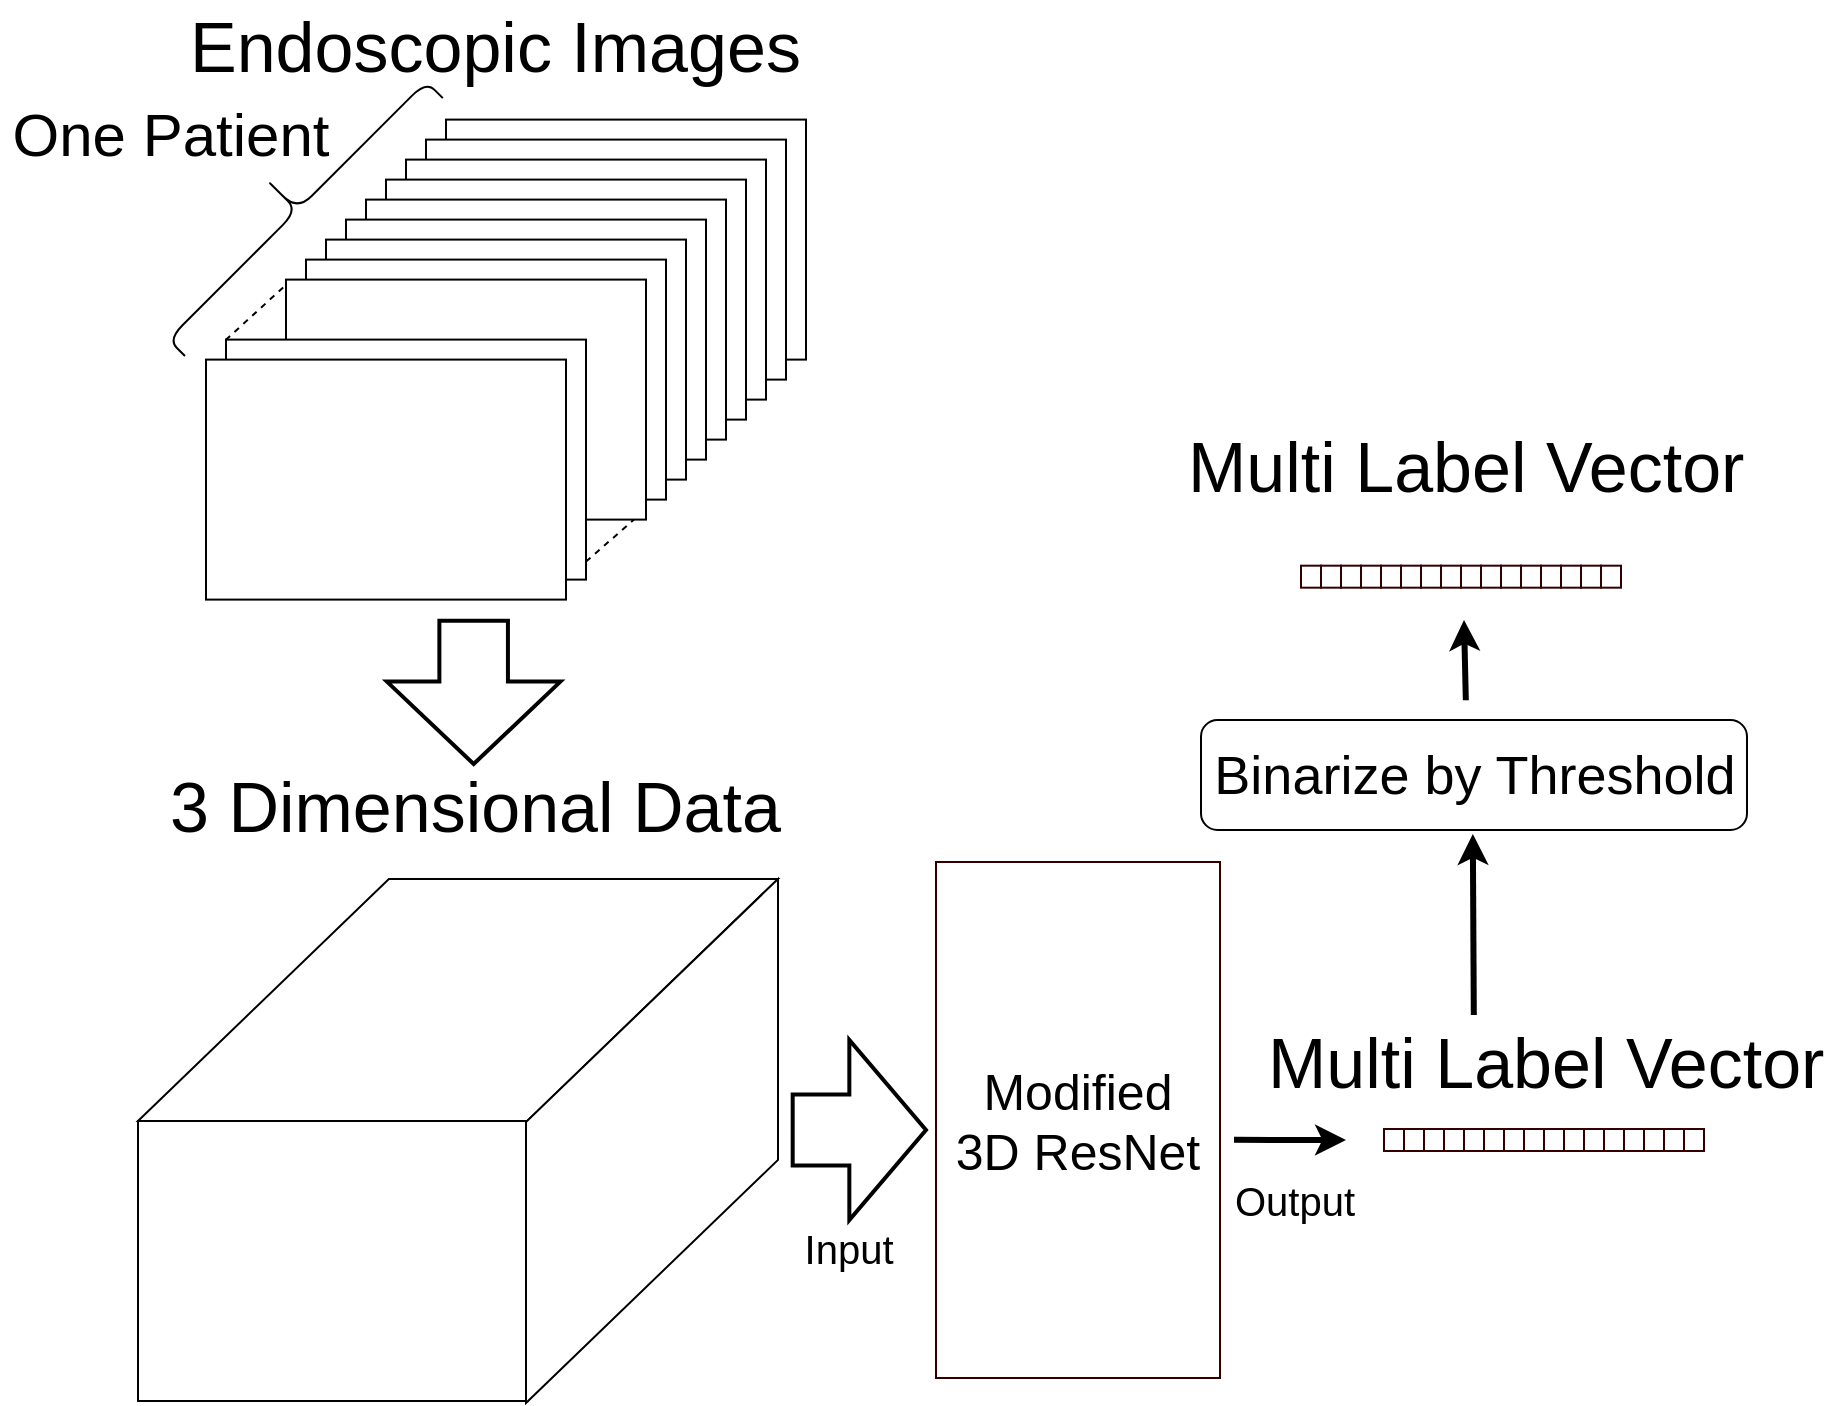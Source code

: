 <mxfile version="12.5.5" type="device"><diagram id="z2CQPgokboSDMh4d6PFP" name="Page-1"><mxGraphModel dx="1167" dy="1750" grid="1" gridSize="10" guides="1" tooltips="1" connect="1" arrows="1" fold="1" page="1" pageScale="1" pageWidth="827" pageHeight="1169" math="0" shadow="0"><root><mxCell id="0"/><mxCell id="1" parent="0"/><mxCell id="XhvfSutfM1ENtSiAhlLO-17" value="&lt;font style=&quot;font-size: 35px&quot;&gt;Endoscopic Images&lt;/font&gt;" style="text;html=1;resizable=0;points=[];autosize=1;align=left;verticalAlign=top;spacingTop=-4;" parent="1" vertex="1"><mxGeometry x="120" y="110" width="320" height="20" as="geometry"/></mxCell><mxCell id="XhvfSutfM1ENtSiAhlLO-31" value="&lt;font style=&quot;font-size: 25px&quot;&gt;Modified&lt;br&gt;3D ResNet&lt;/font&gt;" style="rounded=0;whiteSpace=wrap;html=1;strokeColor=#330000;fillColor=#FFFFFF;" parent="1" vertex="1"><mxGeometry x="495" y="541" width="142" height="258" as="geometry"/></mxCell><mxCell id="XhvfSutfM1ENtSiAhlLO-38" value="" style="endArrow=classic;html=1;strokeWidth=3;" parent="1" edge="1"><mxGeometry width="50" height="50" relative="1" as="geometry"><mxPoint x="644" y="679.91" as="sourcePoint"/><mxPoint x="700" y="680" as="targetPoint"/></mxGeometry></mxCell><mxCell id="XhvfSutfM1ENtSiAhlLO-87" value="" style="rounded=0;whiteSpace=wrap;html=1;strokeColor=#330000;fillColor=#FFFFFF;" parent="1" vertex="1"><mxGeometry x="719" y="674.5" width="10" height="11" as="geometry"/></mxCell><mxCell id="XhvfSutfM1ENtSiAhlLO-88" value="" style="rounded=0;whiteSpace=wrap;html=1;strokeColor=#330000;fillColor=#FFFFFF;" parent="1" vertex="1"><mxGeometry x="729" y="674.5" width="10" height="11" as="geometry"/></mxCell><mxCell id="XhvfSutfM1ENtSiAhlLO-89" value="" style="rounded=0;whiteSpace=wrap;html=1;strokeColor=#330000;fillColor=#FFFFFF;" parent="1" vertex="1"><mxGeometry x="739" y="674.5" width="10" height="11" as="geometry"/></mxCell><mxCell id="XhvfSutfM1ENtSiAhlLO-90" value="" style="rounded=0;whiteSpace=wrap;html=1;strokeColor=#330000;fillColor=#FFFFFF;" parent="1" vertex="1"><mxGeometry x="749" y="674.5" width="10" height="11" as="geometry"/></mxCell><mxCell id="XhvfSutfM1ENtSiAhlLO-91" value="" style="rounded=0;whiteSpace=wrap;html=1;strokeColor=#330000;fillColor=#FFFFFF;" parent="1" vertex="1"><mxGeometry x="759" y="674.5" width="10" height="11" as="geometry"/></mxCell><mxCell id="XhvfSutfM1ENtSiAhlLO-92" value="" style="rounded=0;whiteSpace=wrap;html=1;strokeColor=#330000;fillColor=#FFFFFF;" parent="1" vertex="1"><mxGeometry x="769" y="674.5" width="10" height="11" as="geometry"/></mxCell><mxCell id="XhvfSutfM1ENtSiAhlLO-93" value="" style="rounded=0;whiteSpace=wrap;html=1;strokeColor=#330000;fillColor=#FFFFFF;" parent="1" vertex="1"><mxGeometry x="779" y="674.5" width="10" height="11" as="geometry"/></mxCell><mxCell id="XhvfSutfM1ENtSiAhlLO-94" value="" style="rounded=0;whiteSpace=wrap;html=1;strokeColor=#330000;fillColor=#FFFFFF;" parent="1" vertex="1"><mxGeometry x="789" y="674.5" width="10" height="11" as="geometry"/></mxCell><mxCell id="XhvfSutfM1ENtSiAhlLO-95" value="" style="rounded=0;whiteSpace=wrap;html=1;strokeColor=#330000;fillColor=#FFFFFF;" parent="1" vertex="1"><mxGeometry x="799" y="674.5" width="10" height="11" as="geometry"/></mxCell><mxCell id="XhvfSutfM1ENtSiAhlLO-96" value="" style="rounded=0;whiteSpace=wrap;html=1;strokeColor=#330000;fillColor=#FFFFFF;" parent="1" vertex="1"><mxGeometry x="809" y="674.5" width="10" height="11" as="geometry"/></mxCell><mxCell id="XhvfSutfM1ENtSiAhlLO-97" value="" style="rounded=0;whiteSpace=wrap;html=1;strokeColor=#330000;fillColor=#FFFFFF;" parent="1" vertex="1"><mxGeometry x="819" y="674.5" width="10" height="11" as="geometry"/></mxCell><mxCell id="XhvfSutfM1ENtSiAhlLO-98" value="" style="rounded=0;whiteSpace=wrap;html=1;strokeColor=#330000;fillColor=#FFFFFF;" parent="1" vertex="1"><mxGeometry x="829" y="674.5" width="10" height="11" as="geometry"/></mxCell><mxCell id="XhvfSutfM1ENtSiAhlLO-99" value="" style="rounded=0;whiteSpace=wrap;html=1;strokeColor=#330000;fillColor=#FFFFFF;" parent="1" vertex="1"><mxGeometry x="839" y="674.5" width="10" height="11" as="geometry"/></mxCell><mxCell id="XhvfSutfM1ENtSiAhlLO-100" value="" style="rounded=0;whiteSpace=wrap;html=1;strokeColor=#330000;fillColor=#FFFFFF;" parent="1" vertex="1"><mxGeometry x="849" y="674.5" width="10" height="11" as="geometry"/></mxCell><mxCell id="XhvfSutfM1ENtSiAhlLO-101" value="" style="rounded=0;whiteSpace=wrap;html=1;strokeColor=#330000;fillColor=#FFFFFF;" parent="1" vertex="1"><mxGeometry x="859" y="674.5" width="10" height="11" as="geometry"/></mxCell><mxCell id="XhvfSutfM1ENtSiAhlLO-102" value="" style="rounded=0;whiteSpace=wrap;html=1;strokeColor=#330000;fillColor=#FFFFFF;" parent="1" vertex="1"><mxGeometry x="869" y="674.5" width="10" height="11" as="geometry"/></mxCell><mxCell id="XhvfSutfM1ENtSiAhlLO-279" value="&lt;font style=&quot;font-size: 35px&quot;&gt;Multi Label Vector&lt;/font&gt;" style="text;html=1;resizable=0;points=[];autosize=1;align=left;verticalAlign=top;spacingTop=-4;" parent="1" vertex="1"><mxGeometry x="619" y="319.8" width="290" height="20" as="geometry"/></mxCell><mxCell id="DyrgCaMlapNghnEzbJWW-4" value="" style="rounded=0;whiteSpace=wrap;html=1;" parent="1" vertex="1"><mxGeometry x="96" y="670.5" width="195" height="140" as="geometry"/></mxCell><mxCell id="DyrgCaMlapNghnEzbJWW-5" value="" style="shape=parallelogram;perimeter=parallelogramPerimeter;whiteSpace=wrap;html=1;size=0.392;" parent="1" vertex="1"><mxGeometry x="96" y="549.5" width="320" height="121" as="geometry"/></mxCell><mxCell id="DyrgCaMlapNghnEzbJWW-6" value="" style="shape=parallelogram;perimeter=parallelogramPerimeter;whiteSpace=wrap;html=1;size=0.464;rotation=-90;direction=west;flipH=1;" parent="1" vertex="1"><mxGeometry x="222" y="617.5" width="262" height="126" as="geometry"/></mxCell><mxCell id="DyrgCaMlapNghnEzbJWW-21" value="" style="rounded=0;whiteSpace=wrap;html=1;strokeColor=#330000;fillColor=#FFFFFF;" parent="1" vertex="1"><mxGeometry x="677.5" y="392.84" width="10" height="11" as="geometry"/></mxCell><mxCell id="DyrgCaMlapNghnEzbJWW-22" value="" style="rounded=0;whiteSpace=wrap;html=1;strokeColor=#330000;fillColor=#FFFFFF;" parent="1" vertex="1"><mxGeometry x="687.5" y="392.84" width="10" height="11" as="geometry"/></mxCell><mxCell id="DyrgCaMlapNghnEzbJWW-23" value="" style="rounded=0;whiteSpace=wrap;html=1;strokeColor=#330000;fillColor=#FFFFFF;" parent="1" vertex="1"><mxGeometry x="697.5" y="392.84" width="10" height="11" as="geometry"/></mxCell><mxCell id="DyrgCaMlapNghnEzbJWW-24" value="" style="rounded=0;whiteSpace=wrap;html=1;strokeColor=#330000;fillColor=#FFFFFF;" parent="1" vertex="1"><mxGeometry x="707.5" y="392.84" width="10" height="11" as="geometry"/></mxCell><mxCell id="DyrgCaMlapNghnEzbJWW-25" value="" style="rounded=0;whiteSpace=wrap;html=1;strokeColor=#330000;fillColor=#FFFFFF;" parent="1" vertex="1"><mxGeometry x="717.5" y="392.84" width="10" height="11" as="geometry"/></mxCell><mxCell id="DyrgCaMlapNghnEzbJWW-26" value="" style="rounded=0;whiteSpace=wrap;html=1;strokeColor=#330000;fillColor=#FFFFFF;" parent="1" vertex="1"><mxGeometry x="727.5" y="392.84" width="10" height="11" as="geometry"/></mxCell><mxCell id="DyrgCaMlapNghnEzbJWW-27" value="" style="rounded=0;whiteSpace=wrap;html=1;strokeColor=#330000;fillColor=#FFFFFF;" parent="1" vertex="1"><mxGeometry x="737.5" y="392.84" width="10" height="11" as="geometry"/></mxCell><mxCell id="DyrgCaMlapNghnEzbJWW-28" value="" style="rounded=0;whiteSpace=wrap;html=1;strokeColor=#330000;fillColor=#FFFFFF;" parent="1" vertex="1"><mxGeometry x="747.5" y="392.84" width="10" height="11" as="geometry"/></mxCell><mxCell id="DyrgCaMlapNghnEzbJWW-29" value="" style="rounded=0;whiteSpace=wrap;html=1;strokeColor=#330000;fillColor=#FFFFFF;" parent="1" vertex="1"><mxGeometry x="757.5" y="392.84" width="10" height="11" as="geometry"/></mxCell><mxCell id="DyrgCaMlapNghnEzbJWW-30" value="" style="rounded=0;whiteSpace=wrap;html=1;strokeColor=#330000;fillColor=#FFFFFF;" parent="1" vertex="1"><mxGeometry x="767.5" y="392.84" width="10" height="11" as="geometry"/></mxCell><mxCell id="DyrgCaMlapNghnEzbJWW-31" value="" style="rounded=0;whiteSpace=wrap;html=1;strokeColor=#330000;fillColor=#FFFFFF;" parent="1" vertex="1"><mxGeometry x="777.5" y="392.84" width="10" height="11" as="geometry"/></mxCell><mxCell id="DyrgCaMlapNghnEzbJWW-32" value="" style="rounded=0;whiteSpace=wrap;html=1;strokeColor=#330000;fillColor=#FFFFFF;" parent="1" vertex="1"><mxGeometry x="787.5" y="392.84" width="10" height="11" as="geometry"/></mxCell><mxCell id="DyrgCaMlapNghnEzbJWW-33" value="" style="rounded=0;whiteSpace=wrap;html=1;strokeColor=#330000;fillColor=#FFFFFF;" parent="1" vertex="1"><mxGeometry x="797.5" y="392.84" width="10" height="11" as="geometry"/></mxCell><mxCell id="DyrgCaMlapNghnEzbJWW-34" value="" style="rounded=0;whiteSpace=wrap;html=1;strokeColor=#330000;fillColor=#FFFFFF;" parent="1" vertex="1"><mxGeometry x="807.5" y="392.84" width="10" height="11" as="geometry"/></mxCell><mxCell id="DyrgCaMlapNghnEzbJWW-35" value="" style="rounded=0;whiteSpace=wrap;html=1;strokeColor=#330000;fillColor=#FFFFFF;" parent="1" vertex="1"><mxGeometry x="817.5" y="392.84" width="10" height="11" as="geometry"/></mxCell><mxCell id="DyrgCaMlapNghnEzbJWW-36" value="" style="rounded=0;whiteSpace=wrap;html=1;strokeColor=#330000;fillColor=#FFFFFF;" parent="1" vertex="1"><mxGeometry x="827.5" y="392.84" width="10" height="11" as="geometry"/></mxCell><mxCell id="IXh4XZhzuAdD81Suo04k-1" value="&lt;font style=&quot;font-size: 35px&quot;&gt;Multi Label Vector&lt;/font&gt;" style="text;html=1;resizable=0;points=[];autosize=1;align=left;verticalAlign=top;spacingTop=-4;" parent="1" vertex="1"><mxGeometry x="659" y="617.5" width="290" height="20" as="geometry"/></mxCell><mxCell id="IXh4XZhzuAdD81Suo04k-3" value="&lt;font style=&quot;font-size: 35px&quot;&gt;3 Dimensional Data&lt;/font&gt;" style="text;html=1;resizable=0;points=[];autosize=1;align=left;verticalAlign=top;spacingTop=-4;" parent="1" vertex="1"><mxGeometry x="110" y="490" width="320" height="20" as="geometry"/></mxCell><mxCell id="IXh4XZhzuAdD81Suo04k-4" value="" style="endArrow=classic;html=1;strokeWidth=3;" parent="1" edge="1"><mxGeometry width="50" height="50" relative="1" as="geometry"><mxPoint x="763.91" y="617.5" as="sourcePoint"/><mxPoint x="763.41" y="527" as="targetPoint"/></mxGeometry></mxCell><mxCell id="IXh4XZhzuAdD81Suo04k-5" value="&lt;font style=&quot;font-size: 27px&quot;&gt;Binarize by Threshold&lt;/font&gt;" style="rounded=1;whiteSpace=wrap;html=1;" parent="1" vertex="1"><mxGeometry x="627.5" y="470" width="273" height="55" as="geometry"/></mxCell><mxCell id="IXh4XZhzuAdD81Suo04k-6" value="" style="endArrow=classic;html=1;strokeWidth=3;" parent="1" edge="1"><mxGeometry width="50" height="50" relative="1" as="geometry"><mxPoint x="759.91" y="460.1" as="sourcePoint"/><mxPoint x="759" y="420" as="targetPoint"/></mxGeometry></mxCell><mxCell id="IXh4XZhzuAdD81Suo04k-9" value="&lt;font style=&quot;font-size: 20px&quot;&gt;Input&lt;/font&gt;" style="text;html=1;align=center;verticalAlign=middle;resizable=0;points=[];autosize=1;" parent="1" vertex="1"><mxGeometry x="421" y="723.5" width="60" height="20" as="geometry"/></mxCell><mxCell id="IXh4XZhzuAdD81Suo04k-10" value="&lt;span style=&quot;font-size: 20px&quot;&gt;Output&lt;/span&gt;" style="text;html=1;align=center;verticalAlign=middle;resizable=0;points=[];autosize=1;" parent="1" vertex="1"><mxGeometry x="634" y="700" width="80" height="20" as="geometry"/></mxCell><mxCell id="IXh4XZhzuAdD81Suo04k-11" value="" style="rounded=0;whiteSpace=wrap;html=1;" parent="1" vertex="1"><mxGeometry x="250" y="169.8" width="180" height="120" as="geometry"/></mxCell><mxCell id="IXh4XZhzuAdD81Suo04k-12" value="" style="rounded=0;whiteSpace=wrap;html=1;" parent="1" vertex="1"><mxGeometry x="240" y="179.8" width="180" height="120" as="geometry"/></mxCell><mxCell id="IXh4XZhzuAdD81Suo04k-13" value="" style="endArrow=none;dashed=1;html=1;exitX=0.996;exitY=0.003;exitDx=0;exitDy=0;exitPerimeter=0;" parent="1" source="IXh4XZhzuAdD81Suo04k-23" edge="1"><mxGeometry width="50" height="50" relative="1" as="geometry"><mxPoint x="330" y="372.8" as="sourcePoint"/><mxPoint x="350" y="249.8" as="targetPoint"/></mxGeometry></mxCell><mxCell id="IXh4XZhzuAdD81Suo04k-14" value="" style="rounded=0;whiteSpace=wrap;html=1;" parent="1" vertex="1"><mxGeometry x="230" y="189.8" width="180" height="120" as="geometry"/></mxCell><mxCell id="IXh4XZhzuAdD81Suo04k-15" value="" style="rounded=0;whiteSpace=wrap;html=1;" parent="1" vertex="1"><mxGeometry x="220" y="199.8" width="180" height="120" as="geometry"/></mxCell><mxCell id="IXh4XZhzuAdD81Suo04k-16" value="" style="rounded=0;whiteSpace=wrap;html=1;" parent="1" vertex="1"><mxGeometry x="210" y="209.8" width="180" height="120" as="geometry"/></mxCell><mxCell id="IXh4XZhzuAdD81Suo04k-17" value="" style="rounded=0;whiteSpace=wrap;html=1;" parent="1" vertex="1"><mxGeometry x="200" y="219.8" width="180" height="120" as="geometry"/></mxCell><mxCell id="IXh4XZhzuAdD81Suo04k-18" value="" style="rounded=0;whiteSpace=wrap;html=1;" parent="1" vertex="1"><mxGeometry x="190" y="229.8" width="180" height="120" as="geometry"/></mxCell><mxCell id="IXh4XZhzuAdD81Suo04k-19" value="" style="rounded=0;whiteSpace=wrap;html=1;" parent="1" vertex="1"><mxGeometry x="180" y="239.8" width="180" height="120" as="geometry"/></mxCell><mxCell id="IXh4XZhzuAdD81Suo04k-20" value="" style="rounded=0;whiteSpace=wrap;html=1;" parent="1" vertex="1"><mxGeometry x="170" y="249.8" width="180" height="120" as="geometry"/></mxCell><mxCell id="IXh4XZhzuAdD81Suo04k-21" value="" style="endArrow=none;dashed=1;html=1;exitX=0.977;exitY=0.936;exitDx=0;exitDy=0;exitPerimeter=0;" parent="1" edge="1"><mxGeometry width="50" height="50" relative="1" as="geometry"><mxPoint x="320" y="390.8" as="sourcePoint"/><mxPoint x="344" y="369.8" as="targetPoint"/></mxGeometry></mxCell><mxCell id="IXh4XZhzuAdD81Suo04k-22" value="" style="endArrow=none;dashed=1;html=1;exitX=-0.001;exitY=0.002;exitDx=0;exitDy=0;exitPerimeter=0;entryX=0.002;entryY=0.019;entryDx=0;entryDy=0;entryPerimeter=0;" parent="1" source="IXh4XZhzuAdD81Suo04k-23" target="IXh4XZhzuAdD81Suo04k-20" edge="1"><mxGeometry width="50" height="50" relative="1" as="geometry"><mxPoint x="329" y="289.8" as="sourcePoint"/><mxPoint x="360" y="259.8" as="targetPoint"/></mxGeometry></mxCell><mxCell id="IXh4XZhzuAdD81Suo04k-23" value="" style="rounded=0;whiteSpace=wrap;html=1;" parent="1" vertex="1"><mxGeometry x="140" y="279.8" width="180" height="120" as="geometry"/></mxCell><mxCell id="IXh4XZhzuAdD81Suo04k-24" value="" style="rounded=0;whiteSpace=wrap;html=1;" parent="1" vertex="1"><mxGeometry x="130" y="289.8" width="180" height="120" as="geometry"/></mxCell><mxCell id="IXh4XZhzuAdD81Suo04k-25" value="" style="shape=curlyBracket;whiteSpace=wrap;html=1;rounded=1;rotation=45;size=0.664;" parent="1" vertex="1"><mxGeometry x="154.08" y="120.0" width="35" height="182.34" as="geometry"/></mxCell><mxCell id="IXh4XZhzuAdD81Suo04k-26" value="&lt;font style=&quot;font-size: 30px&quot;&gt;One Patient&lt;/font&gt;" style="text;html=1;align=center;verticalAlign=middle;resizable=0;points=[];autosize=1;" parent="1" vertex="1"><mxGeometry x="27" y="161.5" width="170" height="30" as="geometry"/></mxCell><mxCell id="mPl8CanSAgsDSosymdlQ-1" value="" style="shape=singleArrow;whiteSpace=wrap;html=1;rotation=90;fillColor=#FFFFFF;arrowWidth=0.395;arrowSize=0.575;strokeWidth=2;" vertex="1" parent="1"><mxGeometry x="228" y="412.8" width="71.66" height="86.77" as="geometry"/></mxCell><mxCell id="mPl8CanSAgsDSosymdlQ-2" value="" style="shape=singleArrow;whiteSpace=wrap;html=1;rotation=0;fillColor=#FFFFFF;arrowWidth=0.395;arrowSize=0.575;strokeWidth=2;" vertex="1" parent="1"><mxGeometry x="423.34" y="630" width="66.66" height="90" as="geometry"/></mxCell></root></mxGraphModel></diagram></mxfile>